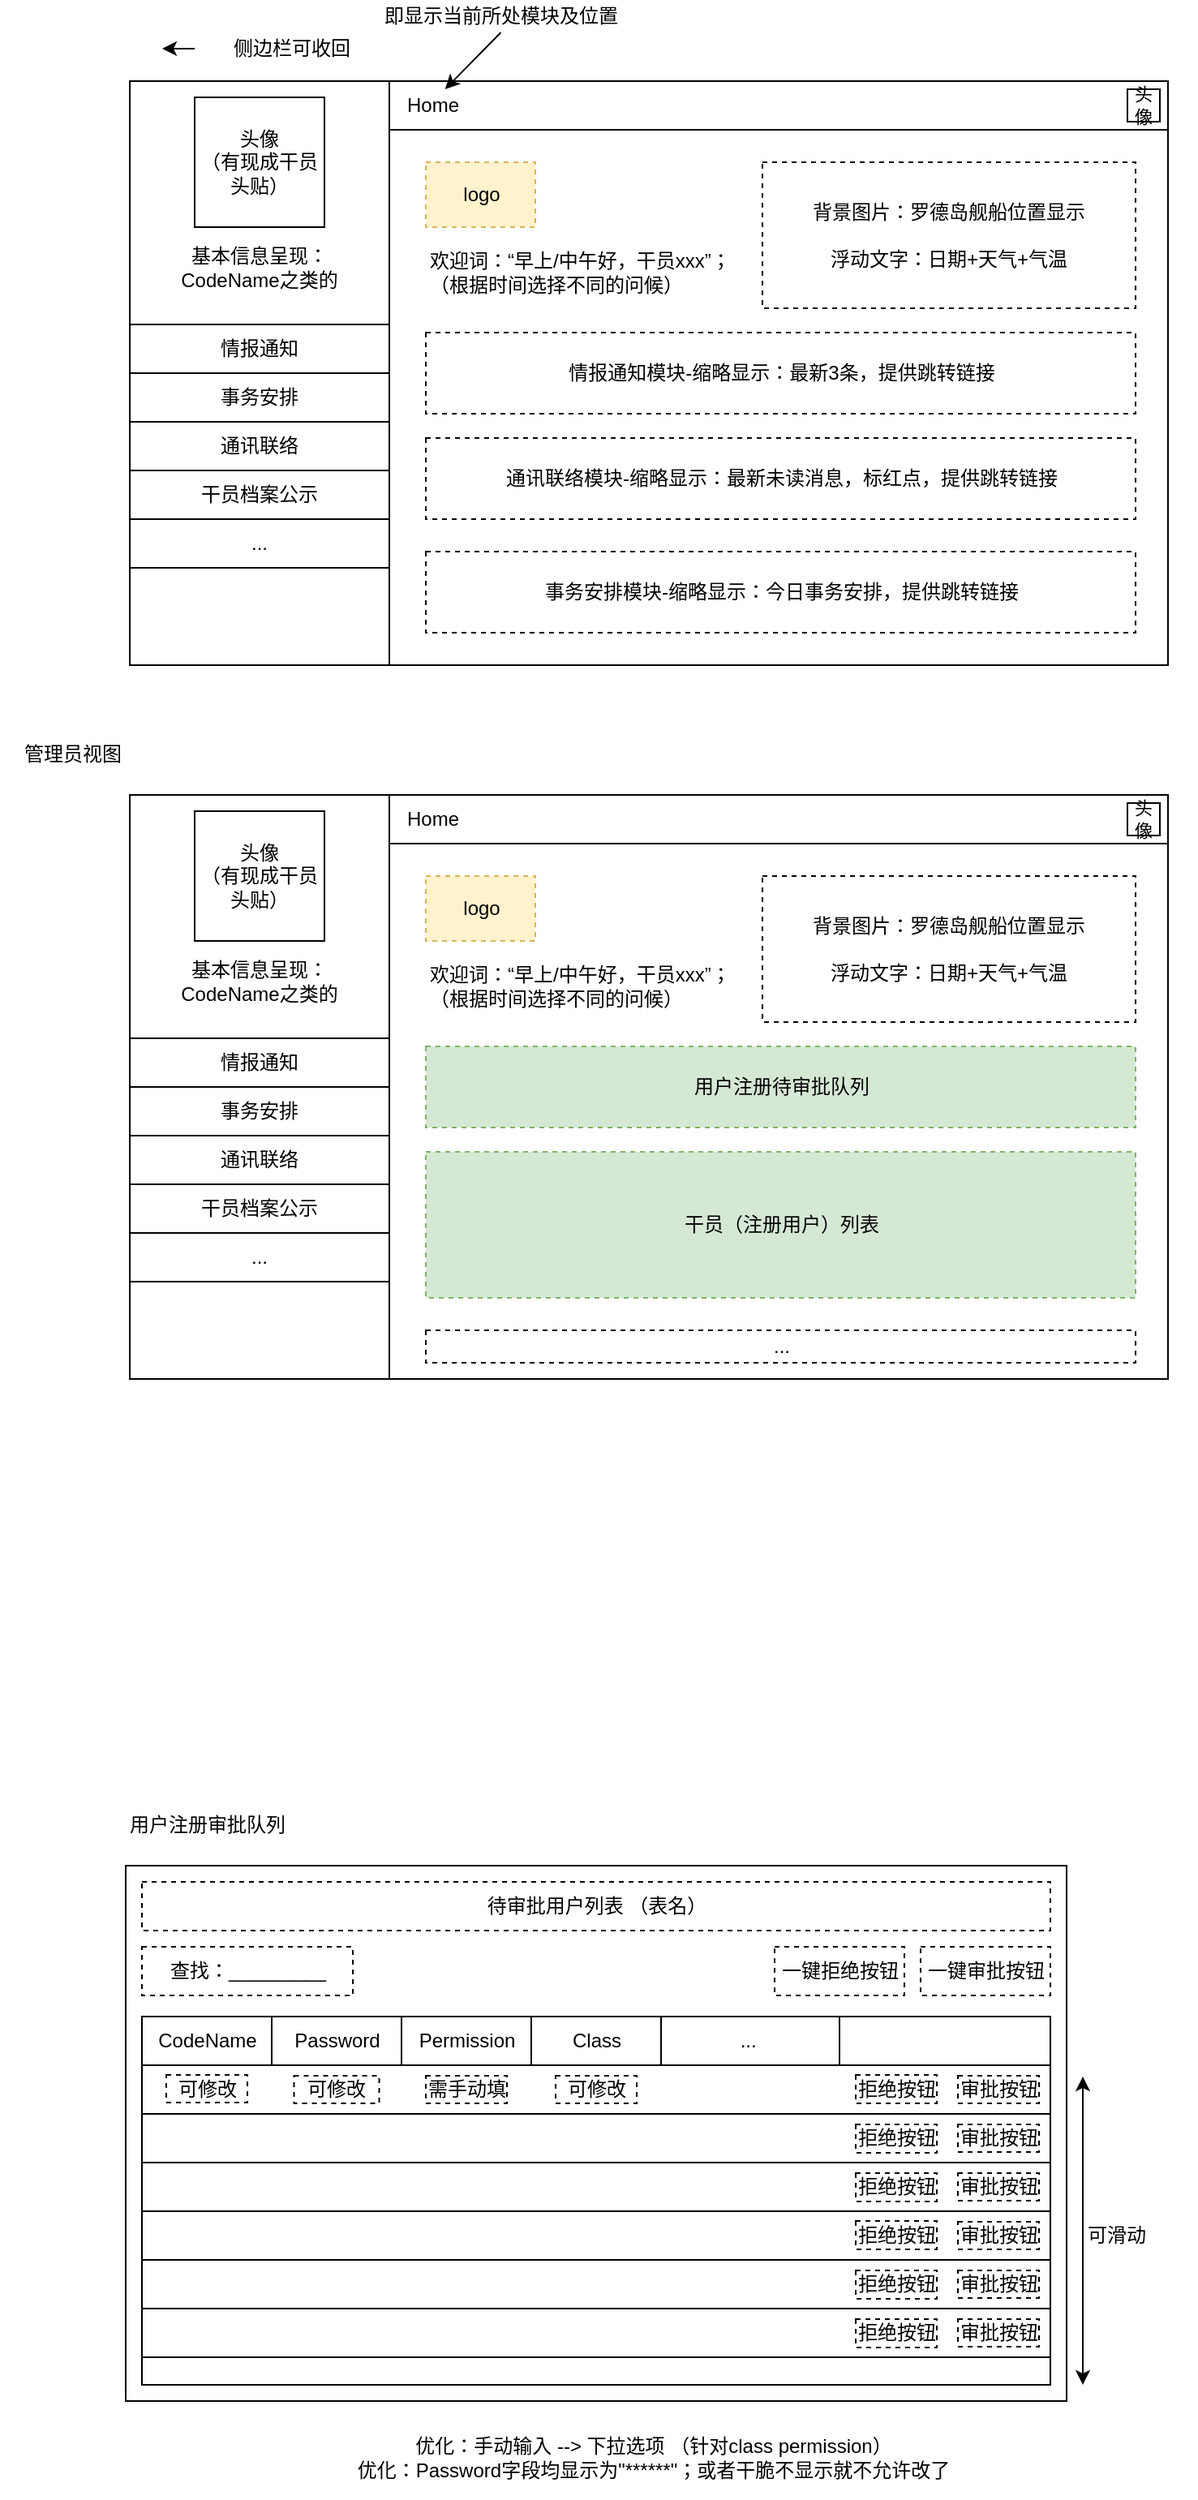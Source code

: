 <mxfile version="20.4.2" type="device" pages="4"><diagram id="sbm30Xkx4QhK1GD9BhnL" name="主页面视图"><mxGraphModel dx="1422" dy="762" grid="1" gridSize="10" guides="1" tooltips="1" connect="1" arrows="1" fold="1" page="1" pageScale="1" pageWidth="850" pageHeight="1100" math="0" shadow="0"><root><mxCell id="0"/><mxCell id="1" parent="0"/><mxCell id="fqXup0FJ7eT4Z5XbA9TI-3" value="" style="rounded=0;whiteSpace=wrap;html=1;" parent="1" vertex="1"><mxGeometry x="120" y="520" width="640" height="360" as="geometry"/></mxCell><mxCell id="ehozqRwiNDH270r5N2A--1" value="" style="rounded=0;whiteSpace=wrap;html=1;" parent="1" vertex="1"><mxGeometry x="120" y="80" width="640" height="360" as="geometry"/></mxCell><mxCell id="ehozqRwiNDH270r5N2A--2" value="" style="endArrow=none;html=1;rounded=0;entryX=0.25;entryY=0;entryDx=0;entryDy=0;exitX=0.25;exitY=1;exitDx=0;exitDy=0;" parent="1" source="ehozqRwiNDH270r5N2A--1" target="ehozqRwiNDH270r5N2A--1" edge="1"><mxGeometry width="50" height="50" relative="1" as="geometry"><mxPoint x="230" y="230" as="sourcePoint"/><mxPoint x="280" y="180" as="targetPoint"/></mxGeometry></mxCell><mxCell id="ehozqRwiNDH270r5N2A--3" value="头像&lt;br&gt;（有现成干员头贴）" style="whiteSpace=wrap;html=1;aspect=fixed;" parent="1" vertex="1"><mxGeometry x="160" y="90" width="80" height="80" as="geometry"/></mxCell><mxCell id="ehozqRwiNDH270r5N2A--4" value="欢迎词：“早上/中午好，干员xxx”；&lt;br&gt;（根据时间选择不同的问候）" style="text;html=1;strokeColor=none;fillColor=none;align=left;verticalAlign=middle;whiteSpace=wrap;rounded=0;" parent="1" vertex="1"><mxGeometry x="302.5" y="175" width="187.5" height="45" as="geometry"/></mxCell><mxCell id="ehozqRwiNDH270r5N2A--5" value="基本信息呈现：&lt;br&gt;CodeName之类的" style="text;html=1;strokeColor=none;fillColor=none;align=center;verticalAlign=middle;whiteSpace=wrap;rounded=0;" parent="1" vertex="1"><mxGeometry x="125" y="180" width="150" height="30" as="geometry"/></mxCell><mxCell id="ehozqRwiNDH270r5N2A--6" value="情报通知" style="rounded=0;whiteSpace=wrap;html=1;" parent="1" vertex="1"><mxGeometry x="120" y="230" width="160" height="30" as="geometry"/></mxCell><mxCell id="ehozqRwiNDH270r5N2A--7" value="背景图片：罗德岛舰船位置显示&lt;br&gt;&lt;br&gt;浮动文字：日期+天气+气温" style="rounded=0;whiteSpace=wrap;html=1;dashed=1;" parent="1" vertex="1"><mxGeometry x="510" y="130" width="230" height="90" as="geometry"/></mxCell><mxCell id="ehozqRwiNDH270r5N2A--8" value="情报通知模块-缩略显示：最新3条，提供跳转链接" style="rounded=0;whiteSpace=wrap;html=1;dashed=1;" parent="1" vertex="1"><mxGeometry x="302.5" y="235" width="437.5" height="50" as="geometry"/></mxCell><mxCell id="ehozqRwiNDH270r5N2A--9" value="事务安排模块-缩略显示：今日事务安排，提供跳转链接" style="rounded=0;whiteSpace=wrap;html=1;dashed=1;" parent="1" vertex="1"><mxGeometry x="302.5" y="370" width="437.5" height="50" as="geometry"/></mxCell><mxCell id="ehozqRwiNDH270r5N2A--10" value="事务安排" style="rounded=0;whiteSpace=wrap;html=1;" parent="1" vertex="1"><mxGeometry x="120" y="260" width="160" height="30" as="geometry"/></mxCell><mxCell id="ehozqRwiNDH270r5N2A--12" value="logo" style="text;html=1;strokeColor=#d6b656;fillColor=#fff2cc;align=center;verticalAlign=middle;whiteSpace=wrap;rounded=0;dashed=1;" parent="1" vertex="1"><mxGeometry x="302.5" y="130" width="67.5" height="40" as="geometry"/></mxCell><mxCell id="ehozqRwiNDH270r5N2A--13" value="通讯联络" style="rounded=0;whiteSpace=wrap;html=1;" parent="1" vertex="1"><mxGeometry x="120" y="290" width="160" height="30" as="geometry"/></mxCell><mxCell id="ehozqRwiNDH270r5N2A--14" value="通讯联络模块-缩略显示：最新未读消息，标红点，提供跳转链接" style="rounded=0;whiteSpace=wrap;html=1;dashed=1;" parent="1" vertex="1"><mxGeometry x="302.5" y="300" width="437.5" height="50" as="geometry"/></mxCell><mxCell id="ehozqRwiNDH270r5N2A--15" value="干员档案公示" style="rounded=0;whiteSpace=wrap;html=1;" parent="1" vertex="1"><mxGeometry x="120" y="320" width="160" height="30" as="geometry"/></mxCell><mxCell id="ehozqRwiNDH270r5N2A--32" value="管理员视图" style="text;html=1;strokeColor=none;fillColor=none;align=center;verticalAlign=middle;whiteSpace=wrap;rounded=0;dashed=1;" parent="1" vertex="1"><mxGeometry x="40" y="480" width="90" height="30" as="geometry"/></mxCell><mxCell id="ehozqRwiNDH270r5N2A--35" value="用户注册待审批队列" style="rounded=0;whiteSpace=wrap;html=1;dashed=1;fillColor=#d5e8d4;strokeColor=#82b366;" parent="1" vertex="1"><mxGeometry x="302.5" y="675" width="437.5" height="50" as="geometry"/></mxCell><mxCell id="ehozqRwiNDH270r5N2A--36" value="..." style="rounded=0;whiteSpace=wrap;html=1;dashed=1;" parent="1" vertex="1"><mxGeometry x="302.5" y="850" width="437.5" height="20" as="geometry"/></mxCell><mxCell id="ehozqRwiNDH270r5N2A--37" value="干员（注册用户）列表" style="rounded=0;whiteSpace=wrap;html=1;dashed=1;fillColor=#d5e8d4;strokeColor=#82b366;" parent="1" vertex="1"><mxGeometry x="302.5" y="740" width="437.5" height="90" as="geometry"/></mxCell><mxCell id="ehozqRwiNDH270r5N2A--40" value="..." style="rounded=0;whiteSpace=wrap;html=1;" parent="1" vertex="1"><mxGeometry x="120" y="350" width="160" height="30" as="geometry"/></mxCell><mxCell id="Eq1yVnHodaACYf2eB5dZ-1" value="" style="rounded=0;whiteSpace=wrap;html=1;" parent="1" vertex="1"><mxGeometry x="117.5" y="1180" width="580" height="330" as="geometry"/></mxCell><mxCell id="Eq1yVnHodaACYf2eB5dZ-2" value="" style="rounded=0;whiteSpace=wrap;html=1;" parent="1" vertex="1"><mxGeometry x="127.5" y="1273" width="560" height="227" as="geometry"/></mxCell><mxCell id="Eq1yVnHodaACYf2eB5dZ-3" value="用户注册审批队列" style="text;html=1;strokeColor=none;fillColor=none;align=center;verticalAlign=middle;whiteSpace=wrap;rounded=0;" parent="1" vertex="1"><mxGeometry x="102.5" y="1140" width="130" height="30" as="geometry"/></mxCell><mxCell id="Eq1yVnHodaACYf2eB5dZ-4" value="待审批用户列表 （表名）" style="rounded=0;whiteSpace=wrap;html=1;dashed=1;" parent="1" vertex="1"><mxGeometry x="127.5" y="1190" width="560" height="30" as="geometry"/></mxCell><mxCell id="Eq1yVnHodaACYf2eB5dZ-5" value="" style="rounded=0;whiteSpace=wrap;html=1;" parent="1" vertex="1"><mxGeometry x="127.5" y="1273" width="560" height="30" as="geometry"/></mxCell><mxCell id="Eq1yVnHodaACYf2eB5dZ-6" value="" style="rounded=0;whiteSpace=wrap;html=1;" parent="1" vertex="1"><mxGeometry x="127.5" y="1303" width="560" height="30" as="geometry"/></mxCell><mxCell id="Eq1yVnHodaACYf2eB5dZ-7" value="CodeName" style="rounded=0;whiteSpace=wrap;html=1;" parent="1" vertex="1"><mxGeometry x="127.5" y="1273" width="80" height="30" as="geometry"/></mxCell><mxCell id="Eq1yVnHodaACYf2eB5dZ-8" value="Password" style="rounded=0;whiteSpace=wrap;html=1;" parent="1" vertex="1"><mxGeometry x="207.5" y="1273" width="80" height="30" as="geometry"/></mxCell><mxCell id="Eq1yVnHodaACYf2eB5dZ-9" value="...&amp;nbsp;" style="rounded=0;whiteSpace=wrap;html=1;" parent="1" vertex="1"><mxGeometry x="447.5" y="1273" width="110" height="30" as="geometry"/></mxCell><mxCell id="Eq1yVnHodaACYf2eB5dZ-10" value="Permission" style="rounded=0;whiteSpace=wrap;html=1;" parent="1" vertex="1"><mxGeometry x="287.5" y="1273" width="80" height="30" as="geometry"/></mxCell><mxCell id="Eq1yVnHodaACYf2eB5dZ-11" value="Class" style="rounded=0;whiteSpace=wrap;html=1;" parent="1" vertex="1"><mxGeometry x="367.5" y="1273" width="80" height="30" as="geometry"/></mxCell><mxCell id="Eq1yVnHodaACYf2eB5dZ-12" value="" style="rounded=0;whiteSpace=wrap;html=1;" parent="1" vertex="1"><mxGeometry x="127.5" y="1333" width="560" height="30" as="geometry"/></mxCell><mxCell id="Eq1yVnHodaACYf2eB5dZ-13" value="" style="rounded=0;whiteSpace=wrap;html=1;" parent="1" vertex="1"><mxGeometry x="127.5" y="1363" width="560" height="30" as="geometry"/></mxCell><mxCell id="Eq1yVnHodaACYf2eB5dZ-14" value="" style="rounded=0;whiteSpace=wrap;html=1;" parent="1" vertex="1"><mxGeometry x="127.5" y="1393" width="560" height="30" as="geometry"/></mxCell><mxCell id="Eq1yVnHodaACYf2eB5dZ-15" value="" style="rounded=0;whiteSpace=wrap;html=1;" parent="1" vertex="1"><mxGeometry x="127.5" y="1423" width="560" height="30" as="geometry"/></mxCell><mxCell id="Eq1yVnHodaACYf2eB5dZ-16" value="查找：_________" style="rounded=0;whiteSpace=wrap;html=1;dashed=1;" parent="1" vertex="1"><mxGeometry x="127.5" y="1230" width="130" height="30" as="geometry"/></mxCell><mxCell id="Eq1yVnHodaACYf2eB5dZ-17" value="一键审批按钮" style="rounded=0;whiteSpace=wrap;html=1;dashed=1;" parent="1" vertex="1"><mxGeometry x="607.5" y="1230" width="80" height="30" as="geometry"/></mxCell><mxCell id="Eq1yVnHodaACYf2eB5dZ-18" value="" style="rounded=0;whiteSpace=wrap;html=1;" parent="1" vertex="1"><mxGeometry x="127.5" y="1453" width="560" height="30" as="geometry"/></mxCell><mxCell id="Eq1yVnHodaACYf2eB5dZ-19" value="审批按钮" style="rounded=0;whiteSpace=wrap;html=1;dashed=1;" parent="1" vertex="1"><mxGeometry x="630.5" y="1309.5" width="50" height="17" as="geometry"/></mxCell><mxCell id="Eq1yVnHodaACYf2eB5dZ-20" value="审批按钮" style="rounded=0;whiteSpace=wrap;html=1;dashed=1;" parent="1" vertex="1"><mxGeometry x="630.5" y="1339.5" width="50" height="17" as="geometry"/></mxCell><mxCell id="Eq1yVnHodaACYf2eB5dZ-21" value="审批按钮" style="rounded=0;whiteSpace=wrap;html=1;dashed=1;" parent="1" vertex="1"><mxGeometry x="630.5" y="1369.5" width="50" height="17" as="geometry"/></mxCell><mxCell id="Eq1yVnHodaACYf2eB5dZ-22" value="审批按钮" style="rounded=0;whiteSpace=wrap;html=1;dashed=1;" parent="1" vertex="1"><mxGeometry x="630.5" y="1399.5" width="50" height="17" as="geometry"/></mxCell><mxCell id="Eq1yVnHodaACYf2eB5dZ-23" value="审批按钮" style="rounded=0;whiteSpace=wrap;html=1;dashed=1;" parent="1" vertex="1"><mxGeometry x="630.5" y="1429.5" width="50" height="17" as="geometry"/></mxCell><mxCell id="Eq1yVnHodaACYf2eB5dZ-24" value="审批按钮" style="rounded=0;whiteSpace=wrap;html=1;dashed=1;" parent="1" vertex="1"><mxGeometry x="630.5" y="1459.5" width="50" height="17" as="geometry"/></mxCell><mxCell id="Eq1yVnHodaACYf2eB5dZ-25" value="需手动填" style="rounded=0;whiteSpace=wrap;html=1;dashed=1;" parent="1" vertex="1"><mxGeometry x="302.5" y="1309.5" width="50" height="17" as="geometry"/></mxCell><mxCell id="Eq1yVnHodaACYf2eB5dZ-26" value="拒绝按钮" style="rounded=0;whiteSpace=wrap;html=1;dashed=1;" parent="1" vertex="1"><mxGeometry x="567.5" y="1309" width="50" height="17.5" as="geometry"/></mxCell><mxCell id="Eq1yVnHodaACYf2eB5dZ-27" value="拒绝按钮" style="rounded=0;whiteSpace=wrap;html=1;dashed=1;" parent="1" vertex="1"><mxGeometry x="567.5" y="1339.5" width="50" height="17.5" as="geometry"/></mxCell><mxCell id="Eq1yVnHodaACYf2eB5dZ-28" value="拒绝按钮" style="rounded=0;whiteSpace=wrap;html=1;dashed=1;" parent="1" vertex="1"><mxGeometry x="567.5" y="1369.5" width="50" height="17.5" as="geometry"/></mxCell><mxCell id="Eq1yVnHodaACYf2eB5dZ-29" value="拒绝按钮" style="rounded=0;whiteSpace=wrap;html=1;dashed=1;" parent="1" vertex="1"><mxGeometry x="567.5" y="1399" width="50" height="17.5" as="geometry"/></mxCell><mxCell id="Eq1yVnHodaACYf2eB5dZ-30" value="拒绝按钮" style="rounded=0;whiteSpace=wrap;html=1;dashed=1;" parent="1" vertex="1"><mxGeometry x="567.5" y="1429.5" width="50" height="17.5" as="geometry"/></mxCell><mxCell id="Eq1yVnHodaACYf2eB5dZ-31" value="拒绝按钮" style="rounded=0;whiteSpace=wrap;html=1;dashed=1;" parent="1" vertex="1"><mxGeometry x="567.5" y="1459.5" width="50" height="17.5" as="geometry"/></mxCell><mxCell id="Eq1yVnHodaACYf2eB5dZ-32" value="优化：手动输入 --&amp;gt; 下拉选项 （针对class permission）&lt;br&gt;优化：Password字段均显示为&quot;******&quot;；或者干脆不显示就不允许改了" style="text;html=1;strokeColor=none;fillColor=none;align=center;verticalAlign=middle;whiteSpace=wrap;rounded=0;dashed=1;" parent="1" vertex="1"><mxGeometry x="107.5" y="1520" width="670" height="50" as="geometry"/></mxCell><mxCell id="Eq1yVnHodaACYf2eB5dZ-33" value="可修改" style="rounded=0;whiteSpace=wrap;html=1;dashed=1;" parent="1" vertex="1"><mxGeometry x="221.25" y="1309.5" width="52.5" height="17" as="geometry"/></mxCell><mxCell id="Eq1yVnHodaACYf2eB5dZ-34" value="可修改" style="rounded=0;whiteSpace=wrap;html=1;dashed=1;" parent="1" vertex="1"><mxGeometry x="382.5" y="1309.5" width="50" height="17" as="geometry"/></mxCell><mxCell id="Eq1yVnHodaACYf2eB5dZ-35" value="可修改" style="rounded=0;whiteSpace=wrap;html=1;dashed=1;" parent="1" vertex="1"><mxGeometry x="142.5" y="1309" width="50" height="17" as="geometry"/></mxCell><mxCell id="Eq1yVnHodaACYf2eB5dZ-36" value="一键拒绝按钮" style="rounded=0;whiteSpace=wrap;html=1;dashed=1;" parent="1" vertex="1"><mxGeometry x="517.5" y="1230" width="80" height="30" as="geometry"/></mxCell><mxCell id="Eq1yVnHodaACYf2eB5dZ-37" value="" style="endArrow=classic;startArrow=classic;html=1;rounded=0;" parent="1" edge="1"><mxGeometry width="50" height="50" relative="1" as="geometry"><mxPoint x="707.5" y="1500" as="sourcePoint"/><mxPoint x="707.5" y="1310" as="targetPoint"/></mxGeometry></mxCell><mxCell id="Eq1yVnHodaACYf2eB5dZ-38" value="可滑动" style="text;html=1;align=center;verticalAlign=middle;resizable=0;points=[];autosize=1;strokeColor=none;fillColor=none;" parent="1" vertex="1"><mxGeometry x="697.5" y="1393" width="60" height="30" as="geometry"/></mxCell><mxCell id="7TT3NKI7uAbfza4bHyuH-1" value="" style="rounded=0;whiteSpace=wrap;html=1;" parent="1" vertex="1"><mxGeometry x="280" y="80" width="480" height="30" as="geometry"/></mxCell><mxCell id="7TT3NKI7uAbfza4bHyuH-3" value="头像" style="whiteSpace=wrap;html=1;aspect=fixed;fontSize=11;fillColor=none;" parent="1" vertex="1"><mxGeometry x="735" y="85" width="20" height="20" as="geometry"/></mxCell><mxCell id="IxTuNea2zSzmc8znM0XO-1" value="Home" style="text;html=1;strokeColor=none;fillColor=none;align=left;verticalAlign=middle;whiteSpace=wrap;rounded=0;" parent="1" vertex="1"><mxGeometry x="288.75" y="85" width="51.25" height="20" as="geometry"/></mxCell><mxCell id="IxTuNea2zSzmc8znM0XO-2" value="" style="endArrow=classic;html=1;rounded=0;entryX=0.5;entryY=0;entryDx=0;entryDy=0;exitX=0.5;exitY=1;exitDx=0;exitDy=0;" parent="1" source="IxTuNea2zSzmc8znM0XO-3" target="IxTuNea2zSzmc8znM0XO-1" edge="1"><mxGeometry width="50" height="50" relative="1" as="geometry"><mxPoint x="358.75" y="50" as="sourcePoint"/><mxPoint x="398.75" y="20" as="targetPoint"/></mxGeometry></mxCell><mxCell id="IxTuNea2zSzmc8znM0XO-3" value="即显示当前所处模块及位置" style="text;html=1;strokeColor=none;fillColor=none;align=center;verticalAlign=middle;whiteSpace=wrap;rounded=0;" parent="1" vertex="1"><mxGeometry x="273.75" y="30" width="150" height="20" as="geometry"/></mxCell><mxCell id="fqXup0FJ7eT4Z5XbA9TI-1" value="侧边栏可收回" style="text;html=1;strokeColor=none;fillColor=none;align=center;verticalAlign=middle;whiteSpace=wrap;rounded=0;" parent="1" vertex="1"><mxGeometry x="170" y="50" width="100" height="20" as="geometry"/></mxCell><mxCell id="fqXup0FJ7eT4Z5XbA9TI-2" value="" style="endArrow=classic;html=1;rounded=0;" parent="1" edge="1"><mxGeometry width="50" height="50" relative="1" as="geometry"><mxPoint x="160" y="60" as="sourcePoint"/><mxPoint x="140" y="60" as="targetPoint"/></mxGeometry></mxCell><mxCell id="fqXup0FJ7eT4Z5XbA9TI-4" value="" style="endArrow=none;html=1;rounded=0;entryX=0.25;entryY=0;entryDx=0;entryDy=0;exitX=0.25;exitY=1;exitDx=0;exitDy=0;" parent="1" source="fqXup0FJ7eT4Z5XbA9TI-3" target="fqXup0FJ7eT4Z5XbA9TI-3" edge="1"><mxGeometry width="50" height="50" relative="1" as="geometry"><mxPoint x="230" y="670" as="sourcePoint"/><mxPoint x="280" y="620" as="targetPoint"/></mxGeometry></mxCell><mxCell id="fqXup0FJ7eT4Z5XbA9TI-5" value="头像&lt;br&gt;（有现成干员头贴）" style="whiteSpace=wrap;html=1;aspect=fixed;" parent="1" vertex="1"><mxGeometry x="160" y="530" width="80" height="80" as="geometry"/></mxCell><mxCell id="fqXup0FJ7eT4Z5XbA9TI-6" value="欢迎词：“早上/中午好，干员xxx”；&lt;br&gt;（根据时间选择不同的问候）" style="text;html=1;strokeColor=none;fillColor=none;align=left;verticalAlign=middle;whiteSpace=wrap;rounded=0;" parent="1" vertex="1"><mxGeometry x="302.5" y="615" width="187.5" height="45" as="geometry"/></mxCell><mxCell id="fqXup0FJ7eT4Z5XbA9TI-7" value="基本信息呈现：&lt;br&gt;CodeName之类的" style="text;html=1;strokeColor=none;fillColor=none;align=center;verticalAlign=middle;whiteSpace=wrap;rounded=0;" parent="1" vertex="1"><mxGeometry x="125" y="620" width="150" height="30" as="geometry"/></mxCell><mxCell id="fqXup0FJ7eT4Z5XbA9TI-8" value="情报通知" style="rounded=0;whiteSpace=wrap;html=1;" parent="1" vertex="1"><mxGeometry x="120" y="670" width="160" height="30" as="geometry"/></mxCell><mxCell id="fqXup0FJ7eT4Z5XbA9TI-9" value="背景图片：罗德岛舰船位置显示&lt;br&gt;&lt;br&gt;浮动文字：日期+天气+气温" style="rounded=0;whiteSpace=wrap;html=1;dashed=1;" parent="1" vertex="1"><mxGeometry x="510" y="570" width="230" height="90" as="geometry"/></mxCell><mxCell id="fqXup0FJ7eT4Z5XbA9TI-12" value="事务安排" style="rounded=0;whiteSpace=wrap;html=1;" parent="1" vertex="1"><mxGeometry x="120" y="700" width="160" height="30" as="geometry"/></mxCell><mxCell id="fqXup0FJ7eT4Z5XbA9TI-13" value="logo" style="text;html=1;strokeColor=#d6b656;fillColor=#fff2cc;align=center;verticalAlign=middle;whiteSpace=wrap;rounded=0;dashed=1;" parent="1" vertex="1"><mxGeometry x="302.5" y="570" width="67.5" height="40" as="geometry"/></mxCell><mxCell id="fqXup0FJ7eT4Z5XbA9TI-14" value="通讯联络" style="rounded=0;whiteSpace=wrap;html=1;" parent="1" vertex="1"><mxGeometry x="120" y="730" width="160" height="30" as="geometry"/></mxCell><mxCell id="fqXup0FJ7eT4Z5XbA9TI-16" value="干员档案公示" style="rounded=0;whiteSpace=wrap;html=1;" parent="1" vertex="1"><mxGeometry x="120" y="760" width="160" height="30" as="geometry"/></mxCell><mxCell id="fqXup0FJ7eT4Z5XbA9TI-17" value="..." style="rounded=0;whiteSpace=wrap;html=1;" parent="1" vertex="1"><mxGeometry x="120" y="790" width="160" height="30" as="geometry"/></mxCell><mxCell id="fqXup0FJ7eT4Z5XbA9TI-18" value="" style="rounded=0;whiteSpace=wrap;html=1;" parent="1" vertex="1"><mxGeometry x="280" y="520" width="480" height="30" as="geometry"/></mxCell><mxCell id="fqXup0FJ7eT4Z5XbA9TI-19" value="头像" style="whiteSpace=wrap;html=1;aspect=fixed;fontSize=11;fillColor=none;" parent="1" vertex="1"><mxGeometry x="735" y="525" width="20" height="20" as="geometry"/></mxCell><mxCell id="fqXup0FJ7eT4Z5XbA9TI-20" value="Home" style="text;html=1;strokeColor=none;fillColor=none;align=left;verticalAlign=middle;whiteSpace=wrap;rounded=0;" parent="1" vertex="1"><mxGeometry x="288.75" y="525" width="51.25" height="20" as="geometry"/></mxCell></root></mxGraphModel></diagram><diagram id="dOayCq5tvkHUz00UnBHj" name="账户设置"><mxGraphModel dx="1422" dy="762" grid="1" gridSize="10" guides="1" tooltips="1" connect="1" arrows="1" fold="1" page="1" pageScale="1" pageWidth="850" pageHeight="1100" math="0" shadow="0"><root><mxCell id="0"/><mxCell id="1" parent="0"/><mxCell id="bD0pZaPJpmuB-Cg5O7Br-1" value="" style="rounded=0;whiteSpace=wrap;html=1;" parent="1" vertex="1"><mxGeometry x="70" y="80" width="640" height="360" as="geometry"/></mxCell><mxCell id="bD0pZaPJpmuB-Cg5O7Br-2" value="" style="endArrow=none;html=1;rounded=0;entryX=0.25;entryY=0;entryDx=0;entryDy=0;exitX=0.25;exitY=1;exitDx=0;exitDy=0;" parent="1" source="bD0pZaPJpmuB-Cg5O7Br-1" target="bD0pZaPJpmuB-Cg5O7Br-1" edge="1"><mxGeometry width="50" height="50" relative="1" as="geometry"><mxPoint x="180" y="230" as="sourcePoint"/><mxPoint x="230" y="180" as="targetPoint"/></mxGeometry></mxCell><mxCell id="bD0pZaPJpmuB-Cg5O7Br-3" value="头像&lt;br&gt;（有现成干员头贴）" style="whiteSpace=wrap;html=1;aspect=fixed;" parent="1" vertex="1"><mxGeometry x="110" y="90" width="80" height="80" as="geometry"/></mxCell><mxCell id="bD0pZaPJpmuB-Cg5O7Br-4" value="基本信息呈现：&lt;br&gt;CodeName之类的" style="text;html=1;strokeColor=none;fillColor=none;align=center;verticalAlign=middle;whiteSpace=wrap;rounded=0;" parent="1" vertex="1"><mxGeometry x="75" y="180" width="150" height="30" as="geometry"/></mxCell><mxCell id="bD0pZaPJpmuB-Cg5O7Br-5" value="情报通知" style="rounded=0;whiteSpace=wrap;html=1;" parent="1" vertex="1"><mxGeometry x="70" y="230" width="160" height="30" as="geometry"/></mxCell><mxCell id="bD0pZaPJpmuB-Cg5O7Br-6" value="事务安排" style="rounded=0;whiteSpace=wrap;html=1;" parent="1" vertex="1"><mxGeometry x="70" y="260" width="160" height="30" as="geometry"/></mxCell><mxCell id="bD0pZaPJpmuB-Cg5O7Br-7" value="通讯联络" style="rounded=0;whiteSpace=wrap;html=1;" parent="1" vertex="1"><mxGeometry x="70" y="290" width="160" height="30" as="geometry"/></mxCell><mxCell id="bD0pZaPJpmuB-Cg5O7Br-8" value="干员档案公示" style="rounded=0;whiteSpace=wrap;html=1;" parent="1" vertex="1"><mxGeometry x="70" y="320" width="160" height="30" as="geometry"/></mxCell><mxCell id="bD0pZaPJpmuB-Cg5O7Br-9" value="...&amp;nbsp;" style="rounded=0;whiteSpace=wrap;html=1;" parent="1" vertex="1"><mxGeometry x="70" y="350" width="160" height="30" as="geometry"/></mxCell><mxCell id="bD0pZaPJpmuB-Cg5O7Br-10" value="侧边栏可收回" style="text;html=1;strokeColor=none;fillColor=none;align=center;verticalAlign=middle;whiteSpace=wrap;rounded=0;" parent="1" vertex="1"><mxGeometry x="120" y="50" width="100" height="20" as="geometry"/></mxCell><mxCell id="bD0pZaPJpmuB-Cg5O7Br-11" value="" style="endArrow=classic;html=1;rounded=0;" parent="1" edge="1"><mxGeometry width="50" height="50" relative="1" as="geometry"><mxPoint x="110" y="60" as="sourcePoint"/><mxPoint x="90" y="60" as="targetPoint"/></mxGeometry></mxCell><mxCell id="bD0pZaPJpmuB-Cg5O7Br-12" value="" style="rounded=0;whiteSpace=wrap;html=1;" parent="1" vertex="1"><mxGeometry x="230" y="80" width="480" height="30" as="geometry"/></mxCell><mxCell id="bD0pZaPJpmuB-Cg5O7Br-13" value="Home&amp;gt;Profile" style="text;html=1;strokeColor=none;fillColor=none;align=left;verticalAlign=middle;whiteSpace=wrap;rounded=0;" parent="1" vertex="1"><mxGeometry x="240" y="85" width="90" height="20" as="geometry"/></mxCell><mxCell id="bD0pZaPJpmuB-Cg5O7Br-14" value="" style="endArrow=classic;html=1;rounded=0;entryX=0.5;entryY=0;entryDx=0;entryDy=0;exitX=0.5;exitY=1;exitDx=0;exitDy=0;" parent="1" source="bD0pZaPJpmuB-Cg5O7Br-15" target="bD0pZaPJpmuB-Cg5O7Br-13" edge="1"><mxGeometry width="50" height="50" relative="1" as="geometry"><mxPoint x="310" y="50" as="sourcePoint"/><mxPoint x="350" y="20" as="targetPoint"/></mxGeometry></mxCell><mxCell id="bD0pZaPJpmuB-Cg5O7Br-15" value="即显示当前所处模块及位置" style="text;html=1;strokeColor=none;fillColor=none;align=center;verticalAlign=middle;whiteSpace=wrap;rounded=0;" parent="1" vertex="1"><mxGeometry x="225" y="30" width="150" height="20" as="geometry"/></mxCell><mxCell id="bD0pZaPJpmuB-Cg5O7Br-17" value="" style="endArrow=classic;html=1;rounded=0;entryX=0.25;entryY=0;entryDx=0;entryDy=0;" parent="1" target="0yfNtBPd4sWjsX0wnFeY-1" edge="1"><mxGeometry width="50" height="50" relative="1" as="geometry"><mxPoint x="710" y="60" as="sourcePoint"/><mxPoint x="697.071" y="87.929" as="targetPoint"/></mxGeometry></mxCell><mxCell id="bD0pZaPJpmuB-Cg5O7Br-18" value="类似github，点击显示下拉选项" style="text;html=1;strokeColor=none;fillColor=none;align=center;verticalAlign=middle;whiteSpace=wrap;rounded=0;" parent="1" vertex="1"><mxGeometry x="590" y="40" width="190" height="20" as="geometry"/></mxCell><mxCell id="bD0pZaPJpmuB-Cg5O7Br-19" value="" style="shape=callout;whiteSpace=wrap;html=1;perimeter=calloutPerimeter;fontSize=11;base=10;position2=0;size=10;position=0;rotation=-180;" parent="1" vertex="1"><mxGeometry x="730" y="120" width="90" height="110" as="geometry"/></mxCell><mxCell id="bD0pZaPJpmuB-Cg5O7Br-20" value="profile" style="rounded=0;whiteSpace=wrap;html=1;fontSize=11;" parent="1" vertex="1"><mxGeometry x="730" y="150" width="90" height="20" as="geometry"/></mxCell><mxCell id="bD0pZaPJpmuB-Cg5O7Br-21" value="settings" style="rounded=0;whiteSpace=wrap;html=1;fontSize=11;" parent="1" vertex="1"><mxGeometry x="730" y="170" width="90" height="20" as="geometry"/></mxCell><mxCell id="bD0pZaPJpmuB-Cg5O7Br-22" value="log out" style="rounded=0;whiteSpace=wrap;html=1;fontSize=11;" parent="1" vertex="1"><mxGeometry x="730" y="190" width="90" height="20" as="geometry"/></mxCell><mxCell id="bD0pZaPJpmuB-Cg5O7Br-32" value="..." style="text;html=1;strokeColor=none;fillColor=none;align=center;verticalAlign=middle;whiteSpace=wrap;rounded=0;dashed=1;fontSize=11;" parent="1" vertex="1"><mxGeometry x="660" y="375" width="20" height="20" as="geometry"/></mxCell><mxCell id="NxtoCktzwlJCQLgBUQk2-2" value="Avatar" style="whiteSpace=wrap;html=1;aspect=fixed;dashed=1;fontSize=11;fillColor=none;" parent="1" vertex="1"><mxGeometry x="530" y="130" width="80" height="80" as="geometry"/></mxCell><mxCell id="NxtoCktzwlJCQLgBUQk2-3" value="Public email" style="rounded=0;whiteSpace=wrap;html=1;dashed=1;fontSize=11;fillColor=none;align=left;" parent="1" vertex="1"><mxGeometry x="320" y="250" width="170" height="20" as="geometry"/></mxCell><mxCell id="NxtoCktzwlJCQLgBUQk2-4" value="Bio" style="rounded=0;whiteSpace=wrap;html=1;dashed=1;fontSize=11;fillColor=none;align=left;" parent="1" vertex="1"><mxGeometry x="320" y="280" width="170" height="50" as="geometry"/></mxCell><mxCell id="NxtoCktzwlJCQLgBUQk2-5" value="Department" style="rounded=0;whiteSpace=wrap;html=1;dashed=1;fontSize=11;fillColor=none;align=left;" parent="1" vertex="1"><mxGeometry x="320" y="340" width="170" height="20" as="geometry"/></mxCell><mxCell id="NxtoCktzwlJCQLgBUQk2-6" value="Codename (不可改)" style="rounded=0;whiteSpace=wrap;html=1;dashed=1;fontSize=11;fillColor=none;align=left;" parent="1" vertex="1"><mxGeometry x="320" y="130" width="170" height="20" as="geometry"/></mxCell><mxCell id="0yfNtBPd4sWjsX0wnFeY-1" value="头像" style="whiteSpace=wrap;html=1;aspect=fixed;fontSize=11;fillColor=none;" parent="1" vertex="1"><mxGeometry x="685" y="85" width="20" height="20" as="geometry"/></mxCell><mxCell id="-wbJn9Yhto9PBACbjMPc-1" value="头像" style="whiteSpace=wrap;html=1;aspect=fixed;fontSize=11;fillColor=none;" parent="1" vertex="1"><mxGeometry x="810" y="90" width="20" height="20" as="geometry"/></mxCell><mxCell id="whU6dqQakV0P3ItdGor--1" value="Gender" style="rounded=0;whiteSpace=wrap;html=1;dashed=1;fontSize=11;fillColor=none;align=left;" parent="1" vertex="1"><mxGeometry x="320" y="160" width="170" height="20" as="geometry"/></mxCell><mxCell id="whU6dqQakV0P3ItdGor--2" value="Race" style="rounded=0;whiteSpace=wrap;html=1;dashed=1;fontSize=11;fillColor=none;align=left;" parent="1" vertex="1"><mxGeometry x="320" y="190" width="170" height="20" as="geometry"/></mxCell><mxCell id="whU6dqQakV0P3ItdGor--3" value="Region" style="rounded=0;whiteSpace=wrap;html=1;dashed=1;fontSize=11;fillColor=none;align=left;" parent="1" vertex="1"><mxGeometry x="320" y="220" width="170" height="20" as="geometry"/></mxCell><mxCell id="whU6dqQakV0P3ItdGor--4" value="修改" style="rounded=0;whiteSpace=wrap;html=1;fontSize=11;fillColor=none;" parent="1" vertex="1"><mxGeometry x="420" y="375" width="70" height="25" as="geometry"/></mxCell><mxCell id="whU6dqQakV0P3ItdGor--5" value="可以学习github的profile界面" style="text;html=1;strokeColor=none;fillColor=none;align=center;verticalAlign=middle;whiteSpace=wrap;rounded=0;fontSize=11;" parent="1" vertex="1"><mxGeometry x="730" y="260" width="90" height="30" as="geometry"/></mxCell><mxCell id="whU6dqQakV0P3ItdGor--7" value="Public Profile" style="rounded=0;whiteSpace=wrap;html=1;fontSize=11;fillColor=none;dashed=1;" parent="1" vertex="1"><mxGeometry x="250" y="130" width="60" height="40" as="geometry"/></mxCell><mxCell id="whU6dqQakV0P3ItdGor--8" value="Account" style="rounded=0;whiteSpace=wrap;html=1;fontSize=11;fillColor=none;dashed=1;" parent="1" vertex="1"><mxGeometry x="250" y="420" width="60" height="40" as="geometry"/></mxCell><mxCell id="whU6dqQakV0P3ItdGor--10" value="former password" style="rounded=0;whiteSpace=wrap;html=1;dashed=1;fontSize=11;fillColor=none;align=left;" parent="1" vertex="1"><mxGeometry x="320" y="420" width="170" height="20" as="geometry"/></mxCell><mxCell id="whU6dqQakV0P3ItdGor--11" value="new password" style="rounded=0;whiteSpace=wrap;html=1;dashed=1;fontSize=11;fillColor=none;align=left;" parent="1" vertex="1"><mxGeometry x="320" y="450" width="170" height="20" as="geometry"/></mxCell><mxCell id="whU6dqQakV0P3ItdGor--12" value="修改" style="rounded=0;whiteSpace=wrap;html=1;fontSize=11;fillColor=none;" parent="1" vertex="1"><mxGeometry x="420" y="490" width="70" height="25" as="geometry"/></mxCell></root></mxGraphModel></diagram><diagram id="musciO-CiLV-nW7-gIKn" name="情报通知系统"><mxGraphModel dx="1422" dy="762" grid="1" gridSize="10" guides="1" tooltips="1" connect="1" arrows="1" fold="1" page="1" pageScale="1" pageWidth="850" pageHeight="1100" math="0" shadow="0"><root><mxCell id="0"/><mxCell id="1" parent="0"/><mxCell id="cWXuosr3rJcKqVTfKtgq-1" value="" style="rounded=0;whiteSpace=wrap;html=1;" parent="1" vertex="1"><mxGeometry x="70" y="80" width="640" height="360" as="geometry"/></mxCell><mxCell id="cWXuosr3rJcKqVTfKtgq-2" value="" style="endArrow=none;html=1;rounded=0;entryX=0.25;entryY=0;entryDx=0;entryDy=0;exitX=0.25;exitY=1;exitDx=0;exitDy=0;" parent="1" source="cWXuosr3rJcKqVTfKtgq-1" target="cWXuosr3rJcKqVTfKtgq-1" edge="1"><mxGeometry width="50" height="50" relative="1" as="geometry"><mxPoint x="180" y="230" as="sourcePoint"/><mxPoint x="230" y="180" as="targetPoint"/></mxGeometry></mxCell><mxCell id="cWXuosr3rJcKqVTfKtgq-3" value="头像&lt;br&gt;（有现成干员头贴）" style="whiteSpace=wrap;html=1;aspect=fixed;" parent="1" vertex="1"><mxGeometry x="110" y="90" width="80" height="80" as="geometry"/></mxCell><mxCell id="cWXuosr3rJcKqVTfKtgq-5" value="基本信息呈现：&lt;br&gt;CodeName之类的" style="text;html=1;strokeColor=none;fillColor=none;align=center;verticalAlign=middle;whiteSpace=wrap;rounded=0;" parent="1" vertex="1"><mxGeometry x="75" y="180" width="150" height="30" as="geometry"/></mxCell><mxCell id="cWXuosr3rJcKqVTfKtgq-6" value="情报通知" style="rounded=0;whiteSpace=wrap;html=1;" parent="1" vertex="1"><mxGeometry x="70" y="230" width="160" height="30" as="geometry"/></mxCell><mxCell id="cWXuosr3rJcKqVTfKtgq-10" value="事务安排" style="rounded=0;whiteSpace=wrap;html=1;" parent="1" vertex="1"><mxGeometry x="70" y="260" width="160" height="30" as="geometry"/></mxCell><mxCell id="cWXuosr3rJcKqVTfKtgq-13" value="通讯联络" style="rounded=0;whiteSpace=wrap;html=1;" parent="1" vertex="1"><mxGeometry x="70" y="290" width="160" height="30" as="geometry"/></mxCell><mxCell id="cWXuosr3rJcKqVTfKtgq-15" value="干员档案公示" style="rounded=0;whiteSpace=wrap;html=1;" parent="1" vertex="1"><mxGeometry x="70" y="320" width="160" height="30" as="geometry"/></mxCell><mxCell id="cWXuosr3rJcKqVTfKtgq-16" value="...&amp;nbsp;" style="rounded=0;whiteSpace=wrap;html=1;" parent="1" vertex="1"><mxGeometry x="70" y="350" width="160" height="30" as="geometry"/></mxCell><mxCell id="cWXuosr3rJcKqVTfKtgq-19" value="" style="rounded=0;whiteSpace=wrap;html=1;" parent="1" vertex="1"><mxGeometry x="230" y="80" width="480" height="30" as="geometry"/></mxCell><mxCell id="cWXuosr3rJcKqVTfKtgq-20" value="Home&amp;gt;情报通知" style="text;html=1;strokeColor=none;fillColor=none;align=left;verticalAlign=middle;whiteSpace=wrap;rounded=0;" parent="1" vertex="1"><mxGeometry x="240" y="85" width="90" height="20" as="geometry"/></mxCell><mxCell id="Vni0DfShQn-4c1MzLJBa-5" value="公告" style="rounded=0;whiteSpace=wrap;html=1;fontSize=11;dashed=1;" parent="1" vertex="1"><mxGeometry x="252.5" y="130" width="435" height="130" as="geometry"/></mxCell><mxCell id="Vni0DfShQn-4c1MzLJBa-6" value="晋升公示" style="rounded=0;whiteSpace=wrap;html=1;fontSize=11;dashed=1;" parent="1" vertex="1"><mxGeometry x="252.5" y="275" width="435" height="60" as="geometry"/></mxCell><mxCell id="Vni0DfShQn-4c1MzLJBa-7" value="办事处情报" style="rounded=0;whiteSpace=wrap;html=1;fontSize=11;dashed=1;" parent="1" vertex="1"><mxGeometry x="252.5" y="350" width="435" height="70" as="geometry"/></mxCell><mxCell id="QXRJO_ZF3V1sw5VViW9H-1" value="" style="rounded=0;whiteSpace=wrap;html=1;dashed=1;fontSize=11;" parent="1" vertex="1"><mxGeometry x="260" y="355" width="70" height="60" as="geometry"/></mxCell><mxCell id="QXRJO_ZF3V1sw5VViW9H-2" value="" style="rounded=0;whiteSpace=wrap;html=1;dashed=1;fontSize=11;" parent="1" vertex="1"><mxGeometry x="340" y="355" width="70" height="60" as="geometry"/></mxCell><mxCell id="QXRJO_ZF3V1sw5VViW9H-3" value="" style="rounded=0;whiteSpace=wrap;html=1;dashed=1;fontSize=11;fillColor=none;" parent="1" vertex="1"><mxGeometry x="420" y="355" width="70" height="60" as="geometry"/></mxCell><mxCell id="QXRJO_ZF3V1sw5VViW9H-4" value="" style="rounded=0;whiteSpace=wrap;html=1;dashed=1;fontSize=11;fillColor=none;" parent="1" vertex="1"><mxGeometry x="500" y="355" width="70" height="60" as="geometry"/></mxCell><mxCell id="QXRJO_ZF3V1sw5VViW9H-5" value="" style="rounded=0;whiteSpace=wrap;html=1;dashed=1;fontSize=11;fillColor=none;" parent="1" vertex="1"><mxGeometry x="580" y="355" width="70" height="60" as="geometry"/></mxCell><mxCell id="QXRJO_ZF3V1sw5VViW9H-6" value="..." style="text;html=1;strokeColor=none;fillColor=none;align=center;verticalAlign=middle;whiteSpace=wrap;rounded=0;dashed=1;fontSize=11;" parent="1" vertex="1"><mxGeometry x="660" y="375" width="20" height="20" as="geometry"/></mxCell><mxCell id="HOD7iO_xrpMIppjDaP_5-4" value="" style="endArrow=classic;html=1;rounded=0;fontSize=11;exitX=1;exitY=0.5;exitDx=0;exitDy=0;entryX=0;entryY=0.5;entryDx=0;entryDy=0;" parent="1" source="Vni0DfShQn-4c1MzLJBa-5" target="HOD7iO_xrpMIppjDaP_5-5" edge="1"><mxGeometry width="50" height="50" relative="1" as="geometry"><mxPoint x="740" y="230" as="sourcePoint"/><mxPoint x="730" y="190" as="targetPoint"/></mxGeometry></mxCell><mxCell id="HOD7iO_xrpMIppjDaP_5-5" value="一个通知一块&lt;br&gt;标题+概要缩略+日期+编辑者" style="text;html=1;strokeColor=none;fillColor=none;align=center;verticalAlign=middle;whiteSpace=wrap;rounded=0;dashed=1;fontSize=11;" parent="1" vertex="1"><mxGeometry x="730" y="170" width="110" height="30" as="geometry"/></mxCell><mxCell id="HOD7iO_xrpMIppjDaP_5-6" value="更多" style="text;html=1;strokeColor=none;fillColor=none;align=center;verticalAlign=middle;whiteSpace=wrap;rounded=0;dashed=1;fontSize=11;" parent="1" vertex="1"><mxGeometry x="650" y="133" width="35" height="20" as="geometry"/></mxCell><mxCell id="HOD7iO_xrpMIppjDaP_5-7" value="更多" style="text;html=1;strokeColor=none;fillColor=none;align=center;verticalAlign=middle;whiteSpace=wrap;rounded=0;dashed=1;fontSize=11;" parent="1" vertex="1"><mxGeometry x="650" y="275" width="35" height="20" as="geometry"/></mxCell><mxCell id="HOD7iO_xrpMIppjDaP_5-8" value="一条信息一行，类似google检索条目" style="text;html=1;strokeColor=none;fillColor=none;align=center;verticalAlign=middle;whiteSpace=wrap;rounded=0;dashed=1;fontSize=11;" parent="1" vertex="1"><mxGeometry x="730" y="275" width="110" height="30" as="geometry"/></mxCell><mxCell id="HOD7iO_xrpMIppjDaP_5-9" value="" style="endArrow=classic;html=1;rounded=0;fontSize=11;exitX=1;exitY=0.5;exitDx=0;exitDy=0;entryX=0;entryY=0.5;entryDx=0;entryDy=0;" parent="1" source="Vni0DfShQn-4c1MzLJBa-6" target="HOD7iO_xrpMIppjDaP_5-8" edge="1"><mxGeometry width="50" height="50" relative="1" as="geometry"><mxPoint x="697.5" y="205" as="sourcePoint"/><mxPoint x="730" y="195" as="targetPoint"/></mxGeometry></mxCell><mxCell id="HOD7iO_xrpMIppjDaP_5-10" value="每一块为一个地区办事处的情报栏&lt;br&gt;块内呈现条目" style="text;html=1;strokeColor=none;fillColor=none;align=center;verticalAlign=middle;whiteSpace=wrap;rounded=0;dashed=1;fontSize=11;" parent="1" vertex="1"><mxGeometry x="380" y="460" width="210" height="30" as="geometry"/></mxCell><mxCell id="HOD7iO_xrpMIppjDaP_5-11" value="" style="endArrow=classic;html=1;rounded=0;fontSize=11;exitX=0.5;exitY=1;exitDx=0;exitDy=0;entryX=0.5;entryY=0;entryDx=0;entryDy=0;" parent="1" source="Vni0DfShQn-4c1MzLJBa-7" target="HOD7iO_xrpMIppjDaP_5-10" edge="1"><mxGeometry width="50" height="50" relative="1" as="geometry"><mxPoint x="560" y="580" as="sourcePoint"/><mxPoint x="630" y="570" as="targetPoint"/></mxGeometry></mxCell><mxCell id="spaX5eLMBpzyjDB2TFbc-1" value="" style="rounded=0;whiteSpace=wrap;html=1;" parent="1" vertex="1"><mxGeometry x="70" y="550" width="640" height="360" as="geometry"/></mxCell><mxCell id="spaX5eLMBpzyjDB2TFbc-2" value="" style="endArrow=none;html=1;rounded=0;entryX=0.25;entryY=0;entryDx=0;entryDy=0;exitX=0.25;exitY=1;exitDx=0;exitDy=0;" parent="1" source="spaX5eLMBpzyjDB2TFbc-1" target="spaX5eLMBpzyjDB2TFbc-1" edge="1"><mxGeometry width="50" height="50" relative="1" as="geometry"><mxPoint x="180" y="700" as="sourcePoint"/><mxPoint x="230" y="650" as="targetPoint"/></mxGeometry></mxCell><mxCell id="spaX5eLMBpzyjDB2TFbc-3" value="头像&lt;br&gt;（有现成干员头贴）" style="whiteSpace=wrap;html=1;aspect=fixed;" parent="1" vertex="1"><mxGeometry x="110" y="560" width="80" height="80" as="geometry"/></mxCell><mxCell id="spaX5eLMBpzyjDB2TFbc-4" value="基本信息呈现：&lt;br&gt;CodeName之类的" style="text;html=1;strokeColor=none;fillColor=none;align=center;verticalAlign=middle;whiteSpace=wrap;rounded=0;" parent="1" vertex="1"><mxGeometry x="75" y="650" width="150" height="30" as="geometry"/></mxCell><mxCell id="spaX5eLMBpzyjDB2TFbc-5" value="情报通知" style="rounded=0;whiteSpace=wrap;html=1;" parent="1" vertex="1"><mxGeometry x="70" y="700" width="160" height="30" as="geometry"/></mxCell><mxCell id="spaX5eLMBpzyjDB2TFbc-6" value="事务安排" style="rounded=0;whiteSpace=wrap;html=1;" parent="1" vertex="1"><mxGeometry x="70" y="730" width="160" height="30" as="geometry"/></mxCell><mxCell id="spaX5eLMBpzyjDB2TFbc-7" value="通讯联络" style="rounded=0;whiteSpace=wrap;html=1;" parent="1" vertex="1"><mxGeometry x="70" y="760" width="160" height="30" as="geometry"/></mxCell><mxCell id="spaX5eLMBpzyjDB2TFbc-8" value="干员档案公示" style="rounded=0;whiteSpace=wrap;html=1;" parent="1" vertex="1"><mxGeometry x="70" y="790" width="160" height="30" as="geometry"/></mxCell><mxCell id="spaX5eLMBpzyjDB2TFbc-9" value="...&amp;nbsp;" style="rounded=0;whiteSpace=wrap;html=1;" parent="1" vertex="1"><mxGeometry x="70" y="820" width="160" height="30" as="geometry"/></mxCell><mxCell id="spaX5eLMBpzyjDB2TFbc-10" value="" style="rounded=0;whiteSpace=wrap;html=1;" parent="1" vertex="1"><mxGeometry x="230" y="550" width="480" height="30" as="geometry"/></mxCell><mxCell id="spaX5eLMBpzyjDB2TFbc-11" value="Home&amp;gt;情报通知&amp;gt;公告&amp;gt;xx标题" style="text;html=1;strokeColor=none;fillColor=none;align=left;verticalAlign=middle;whiteSpace=wrap;rounded=0;" parent="1" vertex="1"><mxGeometry x="240" y="555" width="180" height="20" as="geometry"/></mxCell><mxCell id="spaX5eLMBpzyjDB2TFbc-29" value="" style="rounded=0;whiteSpace=wrap;html=1;dashed=1;fontSize=11;fillColor=none;" parent="1" vertex="1"><mxGeometry x="253" y="600" width="437" height="280" as="geometry"/></mxCell><mxCell id="spaX5eLMBpzyjDB2TFbc-30" value="头像" style="whiteSpace=wrap;html=1;aspect=fixed;fontSize=11;fillColor=none;" parent="1" vertex="1"><mxGeometry x="684" y="85" width="20" height="20" as="geometry"/></mxCell><mxCell id="spaX5eLMBpzyjDB2TFbc-32" value="头像" style="whiteSpace=wrap;html=1;aspect=fixed;fontSize=11;fillColor=none;" parent="1" vertex="1"><mxGeometry x="685" y="555" width="20" height="20" as="geometry"/></mxCell><mxCell id="Xa7cBH8WHO-W8vt5wrMO-1" value="xx标题&lt;br&gt;(日期、编辑者...)" style="rounded=0;whiteSpace=wrap;html=1;fontSize=11;fillColor=none;dashed=1;" parent="1" vertex="1"><mxGeometry x="260" y="610" width="420" height="30" as="geometry"/></mxCell><mxCell id="Xa7cBH8WHO-W8vt5wrMO-2" value="正文" style="rounded=0;whiteSpace=wrap;html=1;dashed=1;fontSize=11;fillColor=none;" parent="1" vertex="1"><mxGeometry x="260" y="650" width="420" height="200" as="geometry"/></mxCell><mxCell id="Xa7cBH8WHO-W8vt5wrMO-3" value="编辑" style="rounded=0;whiteSpace=wrap;html=1;dashed=1;fontSize=11;fillColor=none;" parent="1" vertex="1"><mxGeometry x="607" y="857" width="73" height="16" as="geometry"/></mxCell><mxCell id="Xa7cBH8WHO-W8vt5wrMO-6" value="管理员有编辑权限" style="text;html=1;strokeColor=none;fillColor=none;align=center;verticalAlign=middle;whiteSpace=wrap;rounded=0;dashed=1;fontSize=11;" parent="1" vertex="1"><mxGeometry x="740" y="850" width="60" height="30" as="geometry"/></mxCell><mxCell id="Xa7cBH8WHO-W8vt5wrMO-7" value="" style="endArrow=classic;html=1;rounded=0;fontSize=11;exitX=0;exitY=0.5;exitDx=0;exitDy=0;entryX=1;entryY=0.5;entryDx=0;entryDy=0;" parent="1" source="Xa7cBH8WHO-W8vt5wrMO-6" target="Xa7cBH8WHO-W8vt5wrMO-3" edge="1"><mxGeometry width="50" height="50" relative="1" as="geometry"><mxPoint x="490" y="730" as="sourcePoint"/><mxPoint x="540" y="680" as="targetPoint"/></mxGeometry></mxCell><mxCell id="Xa7cBH8WHO-W8vt5wrMO-8" value="" style="rounded=0;whiteSpace=wrap;html=1;dashed=1;fontSize=11;fillColor=none;" parent="1" vertex="1"><mxGeometry x="253" y="920" width="437" height="100" as="geometry"/></mxCell><mxCell id="Xa7cBH8WHO-W8vt5wrMO-9" value="回复" style="rounded=0;whiteSpace=wrap;html=1;dashed=1;fontSize=11;fillColor=none;" parent="1" vertex="1"><mxGeometry x="263" y="930" width="417" height="30" as="geometry"/></mxCell><mxCell id="Xa7cBH8WHO-W8vt5wrMO-10" value="" style="rounded=0;whiteSpace=wrap;html=1;" parent="1" vertex="1"><mxGeometry x="70" y="1060" width="640" height="360" as="geometry"/></mxCell><mxCell id="Xa7cBH8WHO-W8vt5wrMO-11" value="" style="endArrow=none;html=1;rounded=0;entryX=0.25;entryY=0;entryDx=0;entryDy=0;exitX=0.25;exitY=1;exitDx=0;exitDy=0;" parent="1" source="Xa7cBH8WHO-W8vt5wrMO-10" target="Xa7cBH8WHO-W8vt5wrMO-10" edge="1"><mxGeometry width="50" height="50" relative="1" as="geometry"><mxPoint x="180" y="1210" as="sourcePoint"/><mxPoint x="230" y="1160" as="targetPoint"/></mxGeometry></mxCell><mxCell id="Xa7cBH8WHO-W8vt5wrMO-12" value="头像&lt;br&gt;（有现成干员头贴）" style="whiteSpace=wrap;html=1;aspect=fixed;" parent="1" vertex="1"><mxGeometry x="110" y="1070" width="80" height="80" as="geometry"/></mxCell><mxCell id="Xa7cBH8WHO-W8vt5wrMO-13" value="基本信息呈现：&lt;br&gt;CodeName之类的" style="text;html=1;strokeColor=none;fillColor=none;align=center;verticalAlign=middle;whiteSpace=wrap;rounded=0;" parent="1" vertex="1"><mxGeometry x="75" y="1160" width="150" height="30" as="geometry"/></mxCell><mxCell id="Xa7cBH8WHO-W8vt5wrMO-14" value="情报通知" style="rounded=0;whiteSpace=wrap;html=1;" parent="1" vertex="1"><mxGeometry x="70" y="1210" width="160" height="30" as="geometry"/></mxCell><mxCell id="Xa7cBH8WHO-W8vt5wrMO-15" value="事务安排" style="rounded=0;whiteSpace=wrap;html=1;" parent="1" vertex="1"><mxGeometry x="70" y="1240" width="160" height="30" as="geometry"/></mxCell><mxCell id="Xa7cBH8WHO-W8vt5wrMO-16" value="通讯联络" style="rounded=0;whiteSpace=wrap;html=1;" parent="1" vertex="1"><mxGeometry x="70" y="1270" width="160" height="30" as="geometry"/></mxCell><mxCell id="Xa7cBH8WHO-W8vt5wrMO-17" value="干员档案公示" style="rounded=0;whiteSpace=wrap;html=1;" parent="1" vertex="1"><mxGeometry x="70" y="1300" width="160" height="30" as="geometry"/></mxCell><mxCell id="Xa7cBH8WHO-W8vt5wrMO-18" value="...&amp;nbsp;" style="rounded=0;whiteSpace=wrap;html=1;" parent="1" vertex="1"><mxGeometry x="70" y="1330" width="160" height="30" as="geometry"/></mxCell><mxCell id="Xa7cBH8WHO-W8vt5wrMO-19" value="" style="rounded=0;whiteSpace=wrap;html=1;" parent="1" vertex="1"><mxGeometry x="230" y="1060" width="480" height="30" as="geometry"/></mxCell><mxCell id="Xa7cBH8WHO-W8vt5wrMO-20" value="Home&amp;gt;情报通知&amp;gt;公告&amp;gt;xx标题&amp;gt;编辑" style="text;html=1;strokeColor=none;fillColor=none;align=left;verticalAlign=middle;whiteSpace=wrap;rounded=0;" parent="1" vertex="1"><mxGeometry x="240" y="1065" width="200" height="20" as="geometry"/></mxCell><mxCell id="Xa7cBH8WHO-W8vt5wrMO-21" value="" style="rounded=0;whiteSpace=wrap;html=1;dashed=1;fontSize=11;fillColor=none;" parent="1" vertex="1"><mxGeometry x="253" y="1110" width="437" height="300" as="geometry"/></mxCell><mxCell id="Xa7cBH8WHO-W8vt5wrMO-22" value="头像" style="whiteSpace=wrap;html=1;aspect=fixed;fontSize=11;fillColor=none;" parent="1" vertex="1"><mxGeometry x="685" y="1065" width="20" height="20" as="geometry"/></mxCell><mxCell id="Xa7cBH8WHO-W8vt5wrMO-30" value="编辑区域&lt;br&gt;markdown" style="rounded=0;whiteSpace=wrap;html=1;dashed=1;fontSize=11;fillColor=none;" parent="1" vertex="1"><mxGeometry x="260" y="1120" width="210" height="260" as="geometry"/></mxCell><mxCell id="Xa7cBH8WHO-W8vt5wrMO-31" value="渲染区域" style="rounded=0;whiteSpace=wrap;html=1;dashed=1;fontSize=11;fillColor=none;" parent="1" vertex="1"><mxGeometry x="474" y="1120" width="210" height="260" as="geometry"/></mxCell><mxCell id="Xa7cBH8WHO-W8vt5wrMO-32" value="发布" style="rounded=0;whiteSpace=wrap;html=1;dashed=1;fontSize=11;fillColor=none;" parent="1" vertex="1"><mxGeometry x="616.5" y="1386" width="64.5" height="20" as="geometry"/></mxCell><mxCell id="Xa7cBH8WHO-W8vt5wrMO-33" value="可以学习博客园的设计" style="text;html=1;strokeColor=none;fillColor=none;align=center;verticalAlign=middle;whiteSpace=wrap;rounded=0;dashed=1;fontSize=11;" parent="1" vertex="1"><mxGeometry x="730" y="1210" width="70" height="40" as="geometry"/></mxCell></root></mxGraphModel></diagram><diagram id="8gI4WrWp8ApdqHQ9VgHz" name="通讯联络"><mxGraphModel dx="1185" dy="635" grid="1" gridSize="10" guides="1" tooltips="1" connect="1" arrows="1" fold="1" page="1" pageScale="1" pageWidth="850" pageHeight="1100" math="0" shadow="0"><root><mxCell id="0"/><mxCell id="1" parent="0"/><mxCell id="RG_CT9WqJXlLJJPmJaQF-1" value="" style="rounded=0;whiteSpace=wrap;html=1;" vertex="1" parent="1"><mxGeometry x="120" y="80" width="640" height="360" as="geometry"/></mxCell><mxCell id="RG_CT9WqJXlLJJPmJaQF-2" value="" style="endArrow=none;html=1;rounded=0;entryX=0.25;entryY=0;entryDx=0;entryDy=0;exitX=0.25;exitY=1;exitDx=0;exitDy=0;" edge="1" parent="1" source="RG_CT9WqJXlLJJPmJaQF-1" target="RG_CT9WqJXlLJJPmJaQF-1"><mxGeometry width="50" height="50" relative="1" as="geometry"><mxPoint x="230" y="230" as="sourcePoint"/><mxPoint x="280" y="180" as="targetPoint"/></mxGeometry></mxCell><mxCell id="RG_CT9WqJXlLJJPmJaQF-3" value="头像&lt;br&gt;（有现成干员头贴）" style="whiteSpace=wrap;html=1;aspect=fixed;" vertex="1" parent="1"><mxGeometry x="160" y="90" width="80" height="80" as="geometry"/></mxCell><mxCell id="RG_CT9WqJXlLJJPmJaQF-4" value="基本信息呈现：&lt;br&gt;CodeName之类的" style="text;html=1;strokeColor=none;fillColor=none;align=center;verticalAlign=middle;whiteSpace=wrap;rounded=0;" vertex="1" parent="1"><mxGeometry x="125" y="180" width="150" height="30" as="geometry"/></mxCell><mxCell id="RG_CT9WqJXlLJJPmJaQF-5" value="情报通知" style="rounded=0;whiteSpace=wrap;html=1;" vertex="1" parent="1"><mxGeometry x="120" y="230" width="160" height="30" as="geometry"/></mxCell><mxCell id="RG_CT9WqJXlLJJPmJaQF-6" value="事务安排" style="rounded=0;whiteSpace=wrap;html=1;" vertex="1" parent="1"><mxGeometry x="120" y="260" width="160" height="30" as="geometry"/></mxCell><mxCell id="RG_CT9WqJXlLJJPmJaQF-7" value="通讯联络" style="rounded=0;whiteSpace=wrap;html=1;" vertex="1" parent="1"><mxGeometry x="120" y="290" width="160" height="30" as="geometry"/></mxCell><mxCell id="RG_CT9WqJXlLJJPmJaQF-8" value="干员档案公示" style="rounded=0;whiteSpace=wrap;html=1;" vertex="1" parent="1"><mxGeometry x="120" y="320" width="160" height="30" as="geometry"/></mxCell><mxCell id="RG_CT9WqJXlLJJPmJaQF-9" value="...&amp;nbsp;" style="rounded=0;whiteSpace=wrap;html=1;" vertex="1" parent="1"><mxGeometry x="120" y="350" width="160" height="30" as="geometry"/></mxCell><mxCell id="RG_CT9WqJXlLJJPmJaQF-10" value="" style="rounded=0;whiteSpace=wrap;html=1;" vertex="1" parent="1"><mxGeometry x="280" y="80" width="480" height="30" as="geometry"/></mxCell><mxCell id="RG_CT9WqJXlLJJPmJaQF-11" value="Home&amp;gt;通讯联络" style="text;html=1;strokeColor=none;fillColor=none;align=left;verticalAlign=middle;whiteSpace=wrap;rounded=0;" vertex="1" parent="1"><mxGeometry x="290" y="85" width="180" height="20" as="geometry"/></mxCell><mxCell id="RG_CT9WqJXlLJJPmJaQF-13" value="头像" style="whiteSpace=wrap;html=1;aspect=fixed;fontSize=11;fillColor=none;" vertex="1" parent="1"><mxGeometry x="735" y="85" width="20" height="20" as="geometry"/></mxCell><mxCell id="RG_CT9WqJXlLJJPmJaQF-18" value="" style="rounded=0;whiteSpace=wrap;html=1;" vertex="1" parent="1"><mxGeometry x="280" y="110" width="110" height="330" as="geometry"/></mxCell><mxCell id="RG_CT9WqJXlLJJPmJaQF-19" value="联络小组" style="rounded=0;whiteSpace=wrap;html=1;fillColor=#f5f5f5;fontColor=#333333;strokeColor=#666666;" vertex="1" parent="1"><mxGeometry x="280" y="110" width="110" height="30" as="geometry"/></mxCell><mxCell id="RG_CT9WqJXlLJJPmJaQF-20" value="A1行动预备组" style="rounded=0;whiteSpace=wrap;html=1;" vertex="1" parent="1"><mxGeometry x="280" y="140" width="110" height="30" as="geometry"/></mxCell><mxCell id="RG_CT9WqJXlLJJPmJaQF-21" value="芙蓉" style="rounded=0;whiteSpace=wrap;html=1;" vertex="1" parent="1"><mxGeometry x="280" y="215" width="110" height="30" as="geometry"/></mxCell><mxCell id="RG_CT9WqJXlLJJPmJaQF-22" value="克洛斯" style="rounded=0;whiteSpace=wrap;html=1;" vertex="1" parent="1"><mxGeometry x="280" y="245" width="110" height="30" as="geometry"/></mxCell><mxCell id="RG_CT9WqJXlLJJPmJaQF-23" value="" style="rounded=0;whiteSpace=wrap;html=1;" vertex="1" parent="1"><mxGeometry x="390" y="310" width="370" height="130" as="geometry"/></mxCell><mxCell id="RG_CT9WqJXlLJJPmJaQF-24" value="" style="rounded=0;whiteSpace=wrap;html=1;" vertex="1" parent="1"><mxGeometry x="390" y="310" width="370" height="30" as="geometry"/></mxCell><mxCell id="RG_CT9WqJXlLJJPmJaQF-25" value="表情" style="rounded=0;whiteSpace=wrap;html=1;" vertex="1" parent="1"><mxGeometry x="390" y="310" width="30" height="30" as="geometry"/></mxCell><mxCell id="RG_CT9WqJXlLJJPmJaQF-26" value="图片" style="rounded=0;whiteSpace=wrap;html=1;" vertex="1" parent="1"><mxGeometry x="420" y="310" width="30" height="30" as="geometry"/></mxCell><mxCell id="RG_CT9WqJXlLJJPmJaQF-27" value="发送" style="rounded=0;whiteSpace=wrap;html=1;dashed=1;" vertex="1" parent="1"><mxGeometry x="710" y="315" width="45" height="20" as="geometry"/></mxCell><mxCell id="RG_CT9WqJXlLJJPmJaQF-29" value="" style="rounded=0;whiteSpace=wrap;html=1;dashed=1;" vertex="1" parent="1"><mxGeometry x="400" y="347" width="350" height="85" as="geometry"/></mxCell><mxCell id="RG_CT9WqJXlLJJPmJaQF-30" value="光标" style="text;html=1;strokeColor=none;fillColor=none;align=center;verticalAlign=middle;whiteSpace=wrap;rounded=0;dashed=1;" vertex="1" parent="1"><mxGeometry x="405" y="350" width="45" height="20" as="geometry"/></mxCell><mxCell id="RG_CT9WqJXlLJJPmJaQF-31" value="avatar" style="whiteSpace=wrap;html=1;aspect=fixed;dashed=1;" vertex="1" parent="1"><mxGeometry x="400" y="130" width="30" height="30" as="geometry"/></mxCell><mxCell id="RG_CT9WqJXlLJJPmJaQF-32" value="avatar" style="whiteSpace=wrap;html=1;aspect=fixed;dashed=1;" vertex="1" parent="1"><mxGeometry x="400" y="200" width="30" height="30" as="geometry"/></mxCell><mxCell id="RG_CT9WqJXlLJJPmJaQF-33" value="avatar" style="whiteSpace=wrap;html=1;aspect=fixed;dashed=1;" vertex="1" parent="1"><mxGeometry x="717.5" y="260" width="30" height="30" as="geometry"/></mxCell><mxCell id="RG_CT9WqJXlLJJPmJaQF-34" value="" style="shape=callout;whiteSpace=wrap;html=1;perimeter=calloutPerimeter;position2=0.21;size=14;position=0.21;base=13;strokeColor=default;rotation=90;strokeWidth=1;" vertex="1" parent="1"><mxGeometry x="537.5" y="36.25" width="35" height="237.5" as="geometry"/></mxCell><mxCell id="RG_CT9WqJXlLJJPmJaQF-35" value="" style="shape=callout;whiteSpace=wrap;html=1;perimeter=calloutPerimeter;position2=0.21;size=14;position=0.21;base=13;strokeColor=default;rotation=90;strokeWidth=1;" vertex="1" parent="1"><mxGeometry x="537.5" y="102.5" width="35" height="237.5" as="geometry"/></mxCell><mxCell id="RG_CT9WqJXlLJJPmJaQF-37" value="" style="shape=callout;whiteSpace=wrap;html=1;perimeter=calloutPerimeter;position2=0.21;size=14;position=0.21;base=13;strokeColor=default;rotation=90;strokeWidth=1;flipH=0;flipV=1;" vertex="1" parent="1"><mxGeometry x="570" y="166.25" width="35" height="237.5" as="geometry"/></mxCell><mxCell id="RG_CT9WqJXlLJJPmJaQF-38" value="个人" style="rounded=0;whiteSpace=wrap;html=1;fillColor=#f5f5f5;fontColor=#333333;strokeColor=#666666;" vertex="1" parent="1"><mxGeometry x="280" y="185" width="110" height="30" as="geometry"/></mxCell><mxCell id="RG_CT9WqJXlLJJPmJaQF-39" value="附件" style="rounded=0;whiteSpace=wrap;html=1;" vertex="1" parent="1"><mxGeometry x="450" y="310" width="30" height="30" as="geometry"/></mxCell><mxCell id="RG_CT9WqJXlLJJPmJaQF-40" value="..." style="rounded=0;whiteSpace=wrap;html=1;" vertex="1" parent="1"><mxGeometry x="480" y="310" width="30" height="30" as="geometry"/></mxCell></root></mxGraphModel></diagram></mxfile>